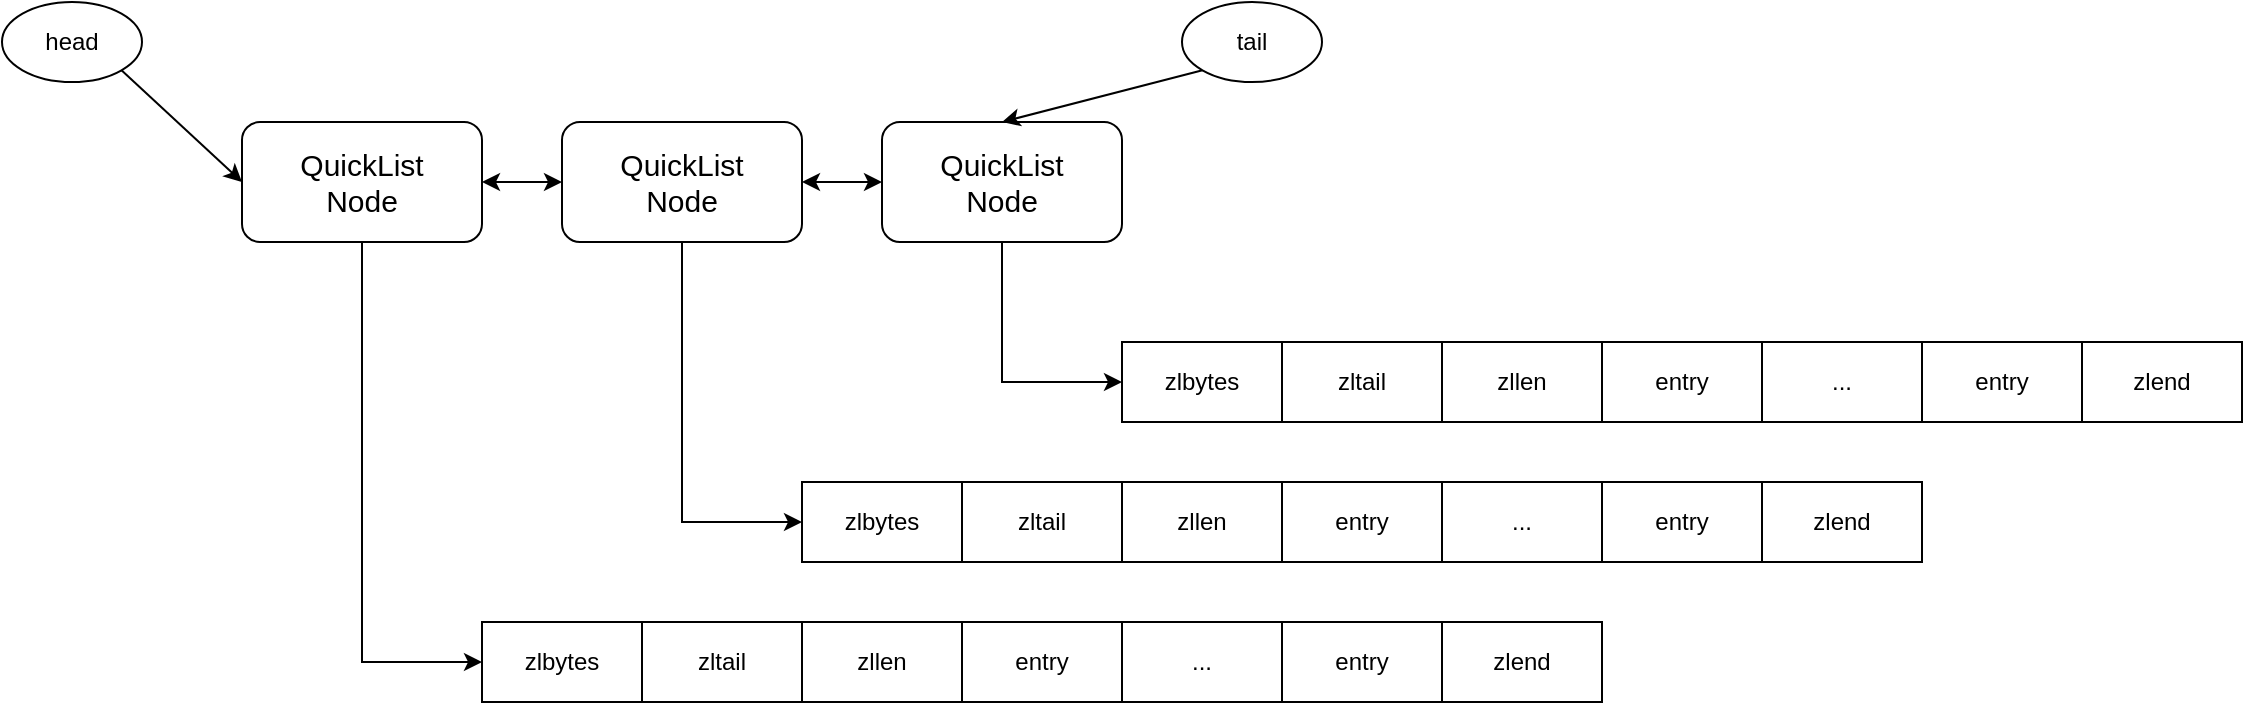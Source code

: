 <mxfile version="24.7.7">
  <diagram name="第 1 页" id="je0tm4X8R2nODxBLnww8">
    <mxGraphModel dx="951" dy="610" grid="1" gridSize="10" guides="1" tooltips="1" connect="1" arrows="1" fold="1" page="0" pageScale="1" pageWidth="827" pageHeight="1169" math="0" shadow="0">
      <root>
        <mxCell id="0" />
        <mxCell id="1" parent="0" />
        <mxCell id="cbxp5VYx0fIPvUJ4SJfs-13" style="edgeStyle=orthogonalEdgeStyle;rounded=0;orthogonalLoop=1;jettySize=auto;html=1;exitX=0.5;exitY=1;exitDx=0;exitDy=0;entryX=0;entryY=0.5;entryDx=0;entryDy=0;" edge="1" parent="1" source="cbxp5VYx0fIPvUJ4SJfs-1" target="cbxp5VYx0fIPvUJ4SJfs-5">
          <mxGeometry relative="1" as="geometry" />
        </mxCell>
        <mxCell id="cbxp5VYx0fIPvUJ4SJfs-32" style="edgeStyle=orthogonalEdgeStyle;rounded=0;orthogonalLoop=1;jettySize=auto;html=1;exitX=1;exitY=0.5;exitDx=0;exitDy=0;startArrow=classic;startFill=1;" edge="1" parent="1" source="cbxp5VYx0fIPvUJ4SJfs-1" target="cbxp5VYx0fIPvUJ4SJfs-2">
          <mxGeometry relative="1" as="geometry" />
        </mxCell>
        <mxCell id="cbxp5VYx0fIPvUJ4SJfs-1" value="QuickList&lt;div&gt;Node&lt;/div&gt;" style="rounded=1;whiteSpace=wrap;html=1;fontSize=15;" vertex="1" parent="1">
          <mxGeometry x="120" y="250" width="120" height="60" as="geometry" />
        </mxCell>
        <mxCell id="cbxp5VYx0fIPvUJ4SJfs-30" style="edgeStyle=orthogonalEdgeStyle;rounded=0;orthogonalLoop=1;jettySize=auto;html=1;exitX=0.5;exitY=1;exitDx=0;exitDy=0;entryX=0;entryY=0.5;entryDx=0;entryDy=0;" edge="1" parent="1" source="cbxp5VYx0fIPvUJ4SJfs-2" target="cbxp5VYx0fIPvUJ4SJfs-15">
          <mxGeometry relative="1" as="geometry" />
        </mxCell>
        <mxCell id="cbxp5VYx0fIPvUJ4SJfs-33" style="edgeStyle=orthogonalEdgeStyle;rounded=0;orthogonalLoop=1;jettySize=auto;html=1;exitX=1;exitY=0.5;exitDx=0;exitDy=0;startArrow=classic;startFill=1;" edge="1" parent="1" source="cbxp5VYx0fIPvUJ4SJfs-2" target="cbxp5VYx0fIPvUJ4SJfs-3">
          <mxGeometry relative="1" as="geometry" />
        </mxCell>
        <mxCell id="cbxp5VYx0fIPvUJ4SJfs-2" value="QuickList&lt;div&gt;Node&lt;/div&gt;" style="rounded=1;whiteSpace=wrap;html=1;fontSize=15;" vertex="1" parent="1">
          <mxGeometry x="280" y="250" width="120" height="60" as="geometry" />
        </mxCell>
        <mxCell id="cbxp5VYx0fIPvUJ4SJfs-31" style="edgeStyle=orthogonalEdgeStyle;rounded=0;orthogonalLoop=1;jettySize=auto;html=1;exitX=0.5;exitY=1;exitDx=0;exitDy=0;entryX=0;entryY=0.5;entryDx=0;entryDy=0;" edge="1" parent="1" source="cbxp5VYx0fIPvUJ4SJfs-3" target="cbxp5VYx0fIPvUJ4SJfs-23">
          <mxGeometry relative="1" as="geometry" />
        </mxCell>
        <mxCell id="cbxp5VYx0fIPvUJ4SJfs-3" value="QuickList&lt;div&gt;Node&lt;/div&gt;" style="rounded=1;whiteSpace=wrap;html=1;fontSize=15;" vertex="1" parent="1">
          <mxGeometry x="440" y="250" width="120" height="60" as="geometry" />
        </mxCell>
        <mxCell id="cbxp5VYx0fIPvUJ4SJfs-12" value="" style="group" vertex="1" connectable="0" parent="1">
          <mxGeometry x="240" y="500" width="560" height="40" as="geometry" />
        </mxCell>
        <mxCell id="cbxp5VYx0fIPvUJ4SJfs-5" value="zlbytes" style="rounded=0;whiteSpace=wrap;html=1;" vertex="1" parent="cbxp5VYx0fIPvUJ4SJfs-12">
          <mxGeometry width="80" height="40" as="geometry" />
        </mxCell>
        <mxCell id="cbxp5VYx0fIPvUJ4SJfs-6" value="zltail" style="rounded=0;whiteSpace=wrap;html=1;" vertex="1" parent="cbxp5VYx0fIPvUJ4SJfs-12">
          <mxGeometry x="80" width="80" height="40" as="geometry" />
        </mxCell>
        <mxCell id="cbxp5VYx0fIPvUJ4SJfs-7" value="zllen" style="rounded=0;whiteSpace=wrap;html=1;" vertex="1" parent="cbxp5VYx0fIPvUJ4SJfs-12">
          <mxGeometry x="160" width="80" height="40" as="geometry" />
        </mxCell>
        <mxCell id="cbxp5VYx0fIPvUJ4SJfs-8" value="entry" style="rounded=0;whiteSpace=wrap;html=1;" vertex="1" parent="cbxp5VYx0fIPvUJ4SJfs-12">
          <mxGeometry x="240" width="80" height="40" as="geometry" />
        </mxCell>
        <mxCell id="cbxp5VYx0fIPvUJ4SJfs-9" value="..." style="rounded=0;whiteSpace=wrap;html=1;" vertex="1" parent="cbxp5VYx0fIPvUJ4SJfs-12">
          <mxGeometry x="320" width="80" height="40" as="geometry" />
        </mxCell>
        <mxCell id="cbxp5VYx0fIPvUJ4SJfs-10" value="entry" style="rounded=0;whiteSpace=wrap;html=1;" vertex="1" parent="cbxp5VYx0fIPvUJ4SJfs-12">
          <mxGeometry x="400" width="80" height="40" as="geometry" />
        </mxCell>
        <mxCell id="cbxp5VYx0fIPvUJ4SJfs-11" value="zlend" style="rounded=0;whiteSpace=wrap;html=1;" vertex="1" parent="cbxp5VYx0fIPvUJ4SJfs-12">
          <mxGeometry x="480" width="80" height="40" as="geometry" />
        </mxCell>
        <mxCell id="cbxp5VYx0fIPvUJ4SJfs-14" value="" style="group" vertex="1" connectable="0" parent="1">
          <mxGeometry x="400" y="430" width="560" height="40" as="geometry" />
        </mxCell>
        <mxCell id="cbxp5VYx0fIPvUJ4SJfs-15" value="zlbytes" style="rounded=0;whiteSpace=wrap;html=1;" vertex="1" parent="cbxp5VYx0fIPvUJ4SJfs-14">
          <mxGeometry width="80" height="40" as="geometry" />
        </mxCell>
        <mxCell id="cbxp5VYx0fIPvUJ4SJfs-16" value="zltail" style="rounded=0;whiteSpace=wrap;html=1;" vertex="1" parent="cbxp5VYx0fIPvUJ4SJfs-14">
          <mxGeometry x="80" width="80" height="40" as="geometry" />
        </mxCell>
        <mxCell id="cbxp5VYx0fIPvUJ4SJfs-17" value="zllen" style="rounded=0;whiteSpace=wrap;html=1;" vertex="1" parent="cbxp5VYx0fIPvUJ4SJfs-14">
          <mxGeometry x="160" width="80" height="40" as="geometry" />
        </mxCell>
        <mxCell id="cbxp5VYx0fIPvUJ4SJfs-18" value="entry" style="rounded=0;whiteSpace=wrap;html=1;" vertex="1" parent="cbxp5VYx0fIPvUJ4SJfs-14">
          <mxGeometry x="240" width="80" height="40" as="geometry" />
        </mxCell>
        <mxCell id="cbxp5VYx0fIPvUJ4SJfs-19" value="..." style="rounded=0;whiteSpace=wrap;html=1;" vertex="1" parent="cbxp5VYx0fIPvUJ4SJfs-14">
          <mxGeometry x="320" width="80" height="40" as="geometry" />
        </mxCell>
        <mxCell id="cbxp5VYx0fIPvUJ4SJfs-20" value="entry" style="rounded=0;whiteSpace=wrap;html=1;" vertex="1" parent="cbxp5VYx0fIPvUJ4SJfs-14">
          <mxGeometry x="400" width="80" height="40" as="geometry" />
        </mxCell>
        <mxCell id="cbxp5VYx0fIPvUJ4SJfs-21" value="zlend" style="rounded=0;whiteSpace=wrap;html=1;" vertex="1" parent="cbxp5VYx0fIPvUJ4SJfs-14">
          <mxGeometry x="480" width="80" height="40" as="geometry" />
        </mxCell>
        <mxCell id="cbxp5VYx0fIPvUJ4SJfs-22" value="" style="group" vertex="1" connectable="0" parent="1">
          <mxGeometry x="560" y="360" width="560" height="40" as="geometry" />
        </mxCell>
        <mxCell id="cbxp5VYx0fIPvUJ4SJfs-23" value="zlbytes" style="rounded=0;whiteSpace=wrap;html=1;" vertex="1" parent="cbxp5VYx0fIPvUJ4SJfs-22">
          <mxGeometry width="80" height="40" as="geometry" />
        </mxCell>
        <mxCell id="cbxp5VYx0fIPvUJ4SJfs-24" value="zltail" style="rounded=0;whiteSpace=wrap;html=1;" vertex="1" parent="cbxp5VYx0fIPvUJ4SJfs-22">
          <mxGeometry x="80" width="80" height="40" as="geometry" />
        </mxCell>
        <mxCell id="cbxp5VYx0fIPvUJ4SJfs-25" value="zllen" style="rounded=0;whiteSpace=wrap;html=1;" vertex="1" parent="cbxp5VYx0fIPvUJ4SJfs-22">
          <mxGeometry x="160" width="80" height="40" as="geometry" />
        </mxCell>
        <mxCell id="cbxp5VYx0fIPvUJ4SJfs-26" value="entry" style="rounded=0;whiteSpace=wrap;html=1;" vertex="1" parent="cbxp5VYx0fIPvUJ4SJfs-22">
          <mxGeometry x="240" width="80" height="40" as="geometry" />
        </mxCell>
        <mxCell id="cbxp5VYx0fIPvUJ4SJfs-27" value="..." style="rounded=0;whiteSpace=wrap;html=1;" vertex="1" parent="cbxp5VYx0fIPvUJ4SJfs-22">
          <mxGeometry x="320" width="80" height="40" as="geometry" />
        </mxCell>
        <mxCell id="cbxp5VYx0fIPvUJ4SJfs-28" value="entry" style="rounded=0;whiteSpace=wrap;html=1;" vertex="1" parent="cbxp5VYx0fIPvUJ4SJfs-22">
          <mxGeometry x="400" width="80" height="40" as="geometry" />
        </mxCell>
        <mxCell id="cbxp5VYx0fIPvUJ4SJfs-29" value="zlend" style="rounded=0;whiteSpace=wrap;html=1;" vertex="1" parent="cbxp5VYx0fIPvUJ4SJfs-22">
          <mxGeometry x="480" width="80" height="40" as="geometry" />
        </mxCell>
        <mxCell id="cbxp5VYx0fIPvUJ4SJfs-35" style="rounded=0;orthogonalLoop=1;jettySize=auto;html=1;exitX=0;exitY=1;exitDx=0;exitDy=0;entryX=0.5;entryY=0;entryDx=0;entryDy=0;" edge="1" parent="1" source="cbxp5VYx0fIPvUJ4SJfs-34" target="cbxp5VYx0fIPvUJ4SJfs-3">
          <mxGeometry relative="1" as="geometry" />
        </mxCell>
        <mxCell id="cbxp5VYx0fIPvUJ4SJfs-34" value="tail" style="ellipse;whiteSpace=wrap;html=1;" vertex="1" parent="1">
          <mxGeometry x="590" y="190" width="70" height="40" as="geometry" />
        </mxCell>
        <mxCell id="cbxp5VYx0fIPvUJ4SJfs-37" style="rounded=0;orthogonalLoop=1;jettySize=auto;html=1;exitX=1;exitY=1;exitDx=0;exitDy=0;entryX=0;entryY=0.5;entryDx=0;entryDy=0;" edge="1" parent="1" source="cbxp5VYx0fIPvUJ4SJfs-36" target="cbxp5VYx0fIPvUJ4SJfs-1">
          <mxGeometry relative="1" as="geometry" />
        </mxCell>
        <mxCell id="cbxp5VYx0fIPvUJ4SJfs-36" value="head" style="ellipse;whiteSpace=wrap;html=1;" vertex="1" parent="1">
          <mxGeometry y="190" width="70" height="40" as="geometry" />
        </mxCell>
      </root>
    </mxGraphModel>
  </diagram>
</mxfile>
